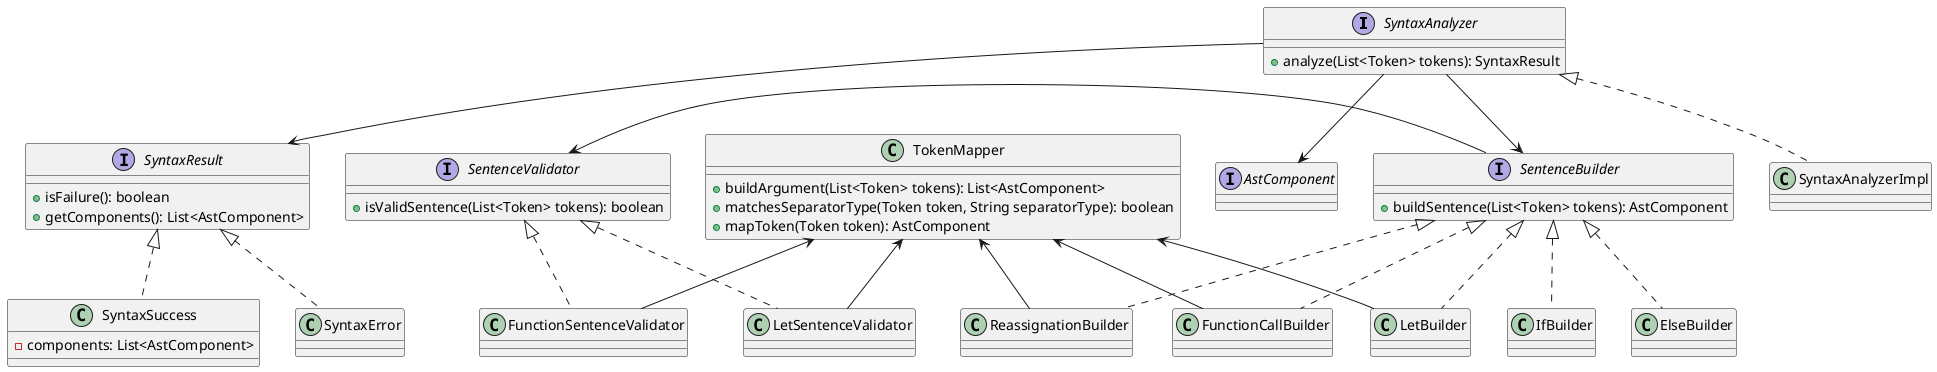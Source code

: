 @startuml

interface SyntaxAnalyzer{
    +analyze(List<Token> tokens): SyntaxResult
}
class SyntaxAnalyzerImpl implements SyntaxAnalyzer

interface SentenceBuilder{
    +buildSentence(List<Token> tokens): AstComponent
}

class LetBuilder implements SentenceBuilder
class IfBuilder implements SentenceBuilder
class ReassignationBuilder implements SentenceBuilder
class ElseBuilder implements SentenceBuilder
class FunctionCallBuilder implements SentenceBuilder

interface SyntaxResult{
    +isFailure(): boolean
    +getComponents(): List<AstComponent>
}

class SyntaxError implements SyntaxResult
class SyntaxSuccess implements SyntaxResult{
-components: List<AstComponent>
}

interface AstComponent

interface SentenceValidator{
    +isValidSentence(List<Token> tokens): boolean
}

class LetSentenceValidator implements SentenceValidator
class FunctionSentenceValidator implements SentenceValidator

class TokenMapper {
+ buildArgument(List<Token> tokens): List<AstComponent>
+ matchesSeparatorType(Token token, String separatorType): boolean
+ mapToken(Token token): AstComponent
}

'Relations
SyntaxAnalyzer --> AstComponent
SyntaxAnalyzer --> SentenceBuilder
SentenceValidator <- SentenceBuilder
SyntaxAnalyzer --> SyntaxResult

TokenMapper <-- FunctionCallBuilder
TokenMapper <-- LetBuilder
TokenMapper <-- ReassignationBuilder
TokenMapper <-- LetSentenceValidator
TokenMapper <-- FunctionSentenceValidator

@enduml